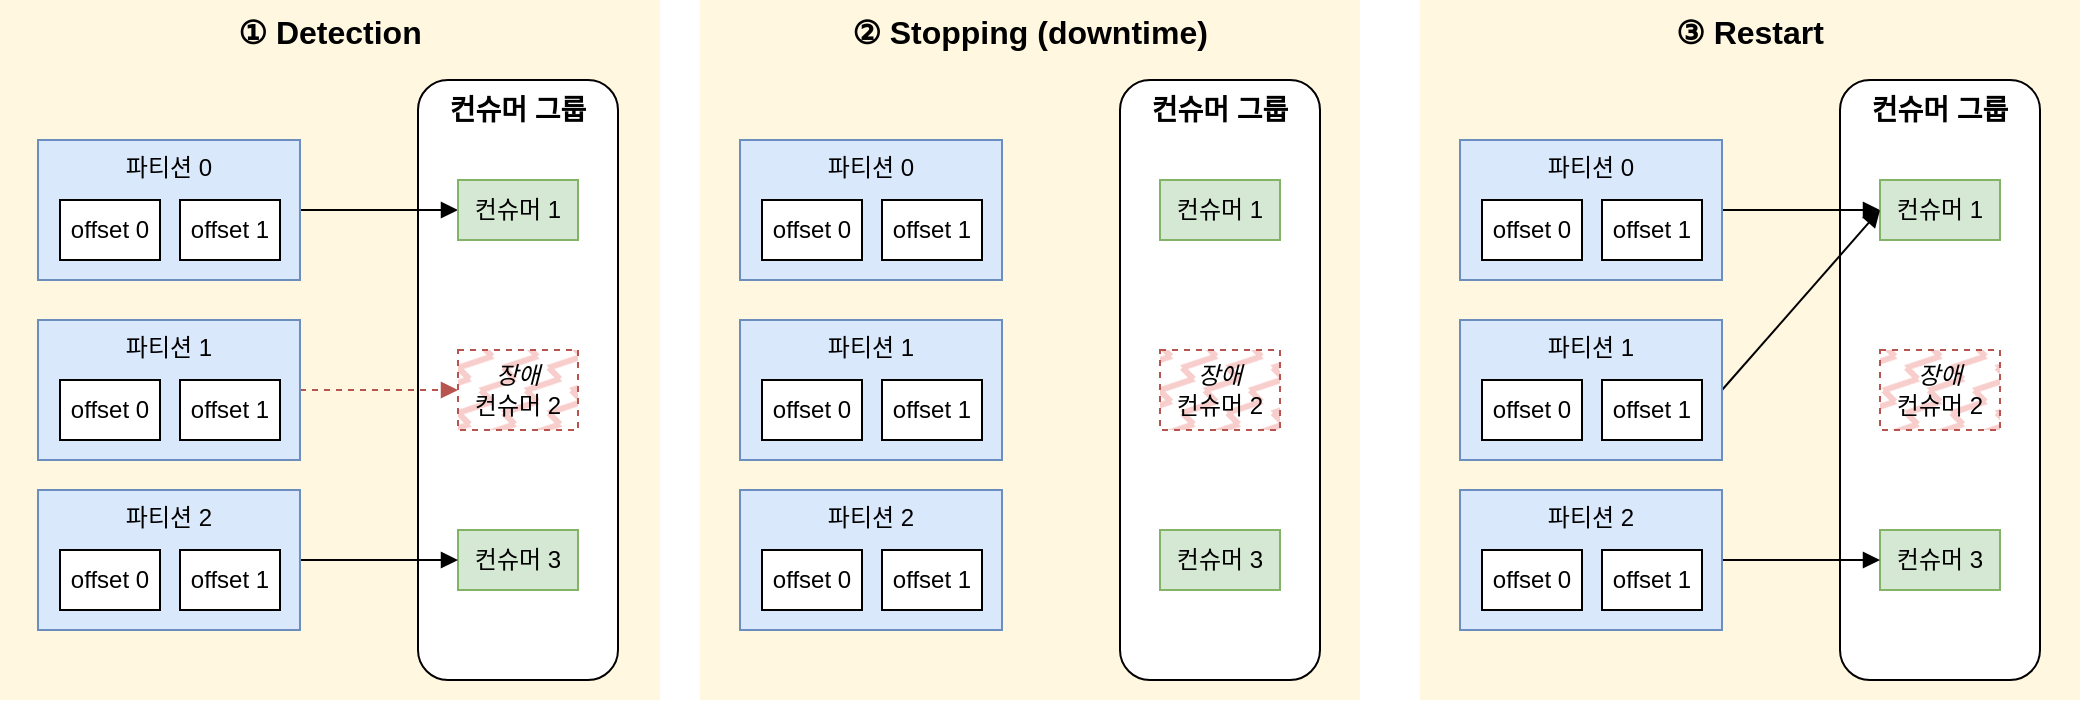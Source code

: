<mxfile version="24.7.5">
  <diagram name="페이지-1" id="JwkCMdGUQ6pamUUd80HF">
    <mxGraphModel dx="1114" dy="821" grid="1" gridSize="10" guides="1" tooltips="1" connect="1" arrows="1" fold="1" page="1" pageScale="1" pageWidth="827" pageHeight="1169" math="0" shadow="0">
      <root>
        <mxCell id="0" />
        <mxCell id="1" parent="0" />
        <mxCell id="rM2fFCU4uVXhx92QX7gX-1" value="③ Restart" style="rounded=0;whiteSpace=wrap;html=1;fillColor=#fff2cc;strokeColor=none;opacity=60;verticalAlign=top;fontStyle=1;fontSize=16;" vertex="1" parent="1">
          <mxGeometry x="720" y="50" width="330" height="350" as="geometry" />
        </mxCell>
        <mxCell id="rM2fFCU4uVXhx92QX7gX-2" value="② Stopping (downtime)" style="rounded=0;whiteSpace=wrap;html=1;fillColor=#fff2cc;strokeColor=none;opacity=60;verticalAlign=top;fontStyle=1;fontSize=16;" vertex="1" parent="1">
          <mxGeometry x="360" y="50" width="330" height="350" as="geometry" />
        </mxCell>
        <mxCell id="rM2fFCU4uVXhx92QX7gX-3" value="① Detection" style="rounded=0;whiteSpace=wrap;html=1;fillColor=#fff2cc;strokeColor=none;opacity=60;verticalAlign=top;fontStyle=1;fontSize=16;" vertex="1" parent="1">
          <mxGeometry x="10" y="50" width="330" height="350" as="geometry" />
        </mxCell>
        <mxCell id="rM2fFCU4uVXhx92QX7gX-4" value="컨슈머 그룹" style="rounded=1;whiteSpace=wrap;html=1;verticalAlign=top;horizontal=1;fontStyle=1;fontSize=14;" vertex="1" parent="1">
          <mxGeometry x="219" y="90" width="100" height="300" as="geometry" />
        </mxCell>
        <mxCell id="rM2fFCU4uVXhx92QX7gX-5" style="edgeStyle=orthogonalEdgeStyle;rounded=0;orthogonalLoop=1;jettySize=auto;html=1;entryX=0;entryY=0.5;entryDx=0;entryDy=0;endArrow=block;endFill=1;" edge="1" parent="1" source="rM2fFCU4uVXhx92QX7gX-6" target="rM2fFCU4uVXhx92QX7gX-11">
          <mxGeometry relative="1" as="geometry" />
        </mxCell>
        <mxCell id="rM2fFCU4uVXhx92QX7gX-6" value="파티션 0" style="rounded=0;whiteSpace=wrap;html=1;fillColor=#dae8fc;strokeColor=#6c8ebf;verticalAlign=top;" vertex="1" parent="1">
          <mxGeometry x="29" y="120" width="131" height="70" as="geometry" />
        </mxCell>
        <mxCell id="rM2fFCU4uVXhx92QX7gX-11" value="컨슈머 1" style="rounded=0;whiteSpace=wrap;html=1;fillColor=#d5e8d4;strokeColor=#82b366;" vertex="1" parent="1">
          <mxGeometry x="239" y="140" width="60" height="30" as="geometry" />
        </mxCell>
        <mxCell id="rM2fFCU4uVXhx92QX7gX-12" value="&lt;div&gt;&lt;i&gt;장애&lt;/i&gt;&lt;/div&gt;컨슈머 2" style="rounded=0;whiteSpace=wrap;html=1;fillColor=#f8cecc;strokeColor=#b85450;fillStyle=zigzag-line;dashed=1;" vertex="1" parent="1">
          <mxGeometry x="239" y="225" width="60" height="40" as="geometry" />
        </mxCell>
        <mxCell id="rM2fFCU4uVXhx92QX7gX-13" value="&lt;div&gt;컨슈머 3&lt;/div&gt;" style="rounded=0;whiteSpace=wrap;html=1;fillColor=#d5e8d4;strokeColor=#82b366;" vertex="1" parent="1">
          <mxGeometry x="239" y="315" width="60" height="30" as="geometry" />
        </mxCell>
        <mxCell id="rM2fFCU4uVXhx92QX7gX-35" value="offset 0" style="rounded=0;whiteSpace=wrap;html=1;" vertex="1" parent="1">
          <mxGeometry x="40" y="150" width="50" height="30" as="geometry" />
        </mxCell>
        <mxCell id="rM2fFCU4uVXhx92QX7gX-36" value="offset 1" style="rounded=0;whiteSpace=wrap;html=1;" vertex="1" parent="1">
          <mxGeometry x="100" y="150" width="50" height="30" as="geometry" />
        </mxCell>
        <mxCell id="rM2fFCU4uVXhx92QX7gX-43" style="edgeStyle=orthogonalEdgeStyle;rounded=0;orthogonalLoop=1;jettySize=auto;html=1;endArrow=block;endFill=1;dashed=1;fillColor=#f8cecc;strokeColor=#b85450;" edge="1" parent="1" source="rM2fFCU4uVXhx92QX7gX-37" target="rM2fFCU4uVXhx92QX7gX-12">
          <mxGeometry relative="1" as="geometry" />
        </mxCell>
        <mxCell id="rM2fFCU4uVXhx92QX7gX-37" value="파티션 1" style="rounded=0;whiteSpace=wrap;html=1;fillColor=#dae8fc;strokeColor=#6c8ebf;verticalAlign=top;" vertex="1" parent="1">
          <mxGeometry x="29" y="210" width="131" height="70" as="geometry" />
        </mxCell>
        <mxCell id="rM2fFCU4uVXhx92QX7gX-38" value="offset 0" style="rounded=0;whiteSpace=wrap;html=1;" vertex="1" parent="1">
          <mxGeometry x="40" y="240" width="50" height="30" as="geometry" />
        </mxCell>
        <mxCell id="rM2fFCU4uVXhx92QX7gX-39" value="offset 1" style="rounded=0;whiteSpace=wrap;html=1;" vertex="1" parent="1">
          <mxGeometry x="100" y="240" width="50" height="30" as="geometry" />
        </mxCell>
        <mxCell id="rM2fFCU4uVXhx92QX7gX-44" style="edgeStyle=orthogonalEdgeStyle;rounded=0;orthogonalLoop=1;jettySize=auto;html=1;entryX=0;entryY=0.5;entryDx=0;entryDy=0;endArrow=block;endFill=1;" edge="1" parent="1" source="rM2fFCU4uVXhx92QX7gX-40" target="rM2fFCU4uVXhx92QX7gX-13">
          <mxGeometry relative="1" as="geometry" />
        </mxCell>
        <mxCell id="rM2fFCU4uVXhx92QX7gX-40" value="파티션 2" style="rounded=0;whiteSpace=wrap;html=1;fillColor=#dae8fc;strokeColor=#6c8ebf;verticalAlign=top;" vertex="1" parent="1">
          <mxGeometry x="29" y="295" width="131" height="70" as="geometry" />
        </mxCell>
        <mxCell id="rM2fFCU4uVXhx92QX7gX-41" value="offset 0" style="rounded=0;whiteSpace=wrap;html=1;" vertex="1" parent="1">
          <mxGeometry x="40" y="325" width="50" height="30" as="geometry" />
        </mxCell>
        <mxCell id="rM2fFCU4uVXhx92QX7gX-42" value="offset 1" style="rounded=0;whiteSpace=wrap;html=1;" vertex="1" parent="1">
          <mxGeometry x="100" y="325" width="50" height="30" as="geometry" />
        </mxCell>
        <mxCell id="rM2fFCU4uVXhx92QX7gX-45" value="컨슈머 그룹" style="rounded=1;whiteSpace=wrap;html=1;verticalAlign=top;horizontal=1;fontStyle=1;fontSize=14;" vertex="1" parent="1">
          <mxGeometry x="570" y="90" width="100" height="300" as="geometry" />
        </mxCell>
        <mxCell id="rM2fFCU4uVXhx92QX7gX-47" value="파티션 0" style="rounded=0;whiteSpace=wrap;html=1;fillColor=#dae8fc;strokeColor=#6c8ebf;verticalAlign=top;" vertex="1" parent="1">
          <mxGeometry x="380" y="120" width="131" height="70" as="geometry" />
        </mxCell>
        <mxCell id="rM2fFCU4uVXhx92QX7gX-48" value="컨슈머 1" style="rounded=0;whiteSpace=wrap;html=1;fillColor=#d5e8d4;strokeColor=#82b366;" vertex="1" parent="1">
          <mxGeometry x="590" y="140" width="60" height="30" as="geometry" />
        </mxCell>
        <mxCell id="rM2fFCU4uVXhx92QX7gX-49" value="&lt;div&gt;&lt;i&gt;장애&lt;/i&gt;&lt;/div&gt;컨슈머 2" style="rounded=0;whiteSpace=wrap;html=1;fillColor=#f8cecc;strokeColor=#b85450;fillStyle=zigzag-line;dashed=1;" vertex="1" parent="1">
          <mxGeometry x="590" y="225" width="60" height="40" as="geometry" />
        </mxCell>
        <mxCell id="rM2fFCU4uVXhx92QX7gX-50" value="&lt;div&gt;컨슈머 3&lt;/div&gt;" style="rounded=0;whiteSpace=wrap;html=1;fillColor=#d5e8d4;strokeColor=#82b366;" vertex="1" parent="1">
          <mxGeometry x="590" y="315" width="60" height="30" as="geometry" />
        </mxCell>
        <mxCell id="rM2fFCU4uVXhx92QX7gX-51" value="offset 0" style="rounded=0;whiteSpace=wrap;html=1;" vertex="1" parent="1">
          <mxGeometry x="391" y="150" width="50" height="30" as="geometry" />
        </mxCell>
        <mxCell id="rM2fFCU4uVXhx92QX7gX-52" value="offset 1" style="rounded=0;whiteSpace=wrap;html=1;" vertex="1" parent="1">
          <mxGeometry x="451" y="150" width="50" height="30" as="geometry" />
        </mxCell>
        <mxCell id="rM2fFCU4uVXhx92QX7gX-54" value="파티션 1" style="rounded=0;whiteSpace=wrap;html=1;fillColor=#dae8fc;strokeColor=#6c8ebf;verticalAlign=top;" vertex="1" parent="1">
          <mxGeometry x="380" y="210" width="131" height="70" as="geometry" />
        </mxCell>
        <mxCell id="rM2fFCU4uVXhx92QX7gX-55" value="offset 0" style="rounded=0;whiteSpace=wrap;html=1;" vertex="1" parent="1">
          <mxGeometry x="391" y="240" width="50" height="30" as="geometry" />
        </mxCell>
        <mxCell id="rM2fFCU4uVXhx92QX7gX-56" value="offset 1" style="rounded=0;whiteSpace=wrap;html=1;" vertex="1" parent="1">
          <mxGeometry x="451" y="240" width="50" height="30" as="geometry" />
        </mxCell>
        <mxCell id="rM2fFCU4uVXhx92QX7gX-58" value="파티션 2" style="rounded=0;whiteSpace=wrap;html=1;fillColor=#dae8fc;strokeColor=#6c8ebf;verticalAlign=top;" vertex="1" parent="1">
          <mxGeometry x="380" y="295" width="131" height="70" as="geometry" />
        </mxCell>
        <mxCell id="rM2fFCU4uVXhx92QX7gX-59" value="offset 0" style="rounded=0;whiteSpace=wrap;html=1;" vertex="1" parent="1">
          <mxGeometry x="391" y="325" width="50" height="30" as="geometry" />
        </mxCell>
        <mxCell id="rM2fFCU4uVXhx92QX7gX-60" value="offset 1" style="rounded=0;whiteSpace=wrap;html=1;" vertex="1" parent="1">
          <mxGeometry x="451" y="325" width="50" height="30" as="geometry" />
        </mxCell>
        <mxCell id="rM2fFCU4uVXhx92QX7gX-61" value="컨슈머 그룹" style="rounded=1;whiteSpace=wrap;html=1;verticalAlign=top;horizontal=1;fontStyle=1;fontSize=14;" vertex="1" parent="1">
          <mxGeometry x="930" y="90" width="100" height="300" as="geometry" />
        </mxCell>
        <mxCell id="rM2fFCU4uVXhx92QX7gX-74" style="edgeStyle=orthogonalEdgeStyle;rounded=0;orthogonalLoop=1;jettySize=auto;html=1;entryX=0;entryY=0.5;entryDx=0;entryDy=0;endArrow=block;endFill=1;" edge="1" parent="1" source="rM2fFCU4uVXhx92QX7gX-62" target="rM2fFCU4uVXhx92QX7gX-63">
          <mxGeometry relative="1" as="geometry" />
        </mxCell>
        <mxCell id="rM2fFCU4uVXhx92QX7gX-62" value="파티션 0" style="rounded=0;whiteSpace=wrap;html=1;fillColor=#dae8fc;strokeColor=#6c8ebf;verticalAlign=top;" vertex="1" parent="1">
          <mxGeometry x="740" y="120" width="131" height="70" as="geometry" />
        </mxCell>
        <mxCell id="rM2fFCU4uVXhx92QX7gX-63" value="컨슈머 1" style="rounded=0;whiteSpace=wrap;html=1;fillColor=#d5e8d4;strokeColor=#82b366;" vertex="1" parent="1">
          <mxGeometry x="950" y="140" width="60" height="30" as="geometry" />
        </mxCell>
        <mxCell id="rM2fFCU4uVXhx92QX7gX-64" value="&lt;div&gt;&lt;i&gt;장애&lt;/i&gt;&lt;/div&gt;컨슈머 2" style="rounded=0;whiteSpace=wrap;html=1;fillColor=#f8cecc;strokeColor=#b85450;fillStyle=zigzag-line;dashed=1;" vertex="1" parent="1">
          <mxGeometry x="950" y="225" width="60" height="40" as="geometry" />
        </mxCell>
        <mxCell id="rM2fFCU4uVXhx92QX7gX-65" value="&lt;div&gt;컨슈머 3&lt;/div&gt;" style="rounded=0;whiteSpace=wrap;html=1;fillColor=#d5e8d4;strokeColor=#82b366;" vertex="1" parent="1">
          <mxGeometry x="950" y="315" width="60" height="30" as="geometry" />
        </mxCell>
        <mxCell id="rM2fFCU4uVXhx92QX7gX-66" value="offset 0" style="rounded=0;whiteSpace=wrap;html=1;" vertex="1" parent="1">
          <mxGeometry x="751" y="150" width="50" height="30" as="geometry" />
        </mxCell>
        <mxCell id="rM2fFCU4uVXhx92QX7gX-67" value="offset 1" style="rounded=0;whiteSpace=wrap;html=1;" vertex="1" parent="1">
          <mxGeometry x="811" y="150" width="50" height="30" as="geometry" />
        </mxCell>
        <mxCell id="rM2fFCU4uVXhx92QX7gX-75" style="rounded=0;orthogonalLoop=1;jettySize=auto;html=1;entryX=0;entryY=0.5;entryDx=0;entryDy=0;endArrow=block;endFill=1;exitX=1;exitY=0.5;exitDx=0;exitDy=0;" edge="1" parent="1" source="rM2fFCU4uVXhx92QX7gX-68" target="rM2fFCU4uVXhx92QX7gX-63">
          <mxGeometry relative="1" as="geometry" />
        </mxCell>
        <mxCell id="rM2fFCU4uVXhx92QX7gX-68" value="파티션 1" style="rounded=0;whiteSpace=wrap;html=1;fillColor=#dae8fc;strokeColor=#6c8ebf;verticalAlign=top;" vertex="1" parent="1">
          <mxGeometry x="740" y="210" width="131" height="70" as="geometry" />
        </mxCell>
        <mxCell id="rM2fFCU4uVXhx92QX7gX-69" value="offset 0" style="rounded=0;whiteSpace=wrap;html=1;" vertex="1" parent="1">
          <mxGeometry x="751" y="240" width="50" height="30" as="geometry" />
        </mxCell>
        <mxCell id="rM2fFCU4uVXhx92QX7gX-70" value="offset 1" style="rounded=0;whiteSpace=wrap;html=1;" vertex="1" parent="1">
          <mxGeometry x="811" y="240" width="50" height="30" as="geometry" />
        </mxCell>
        <mxCell id="rM2fFCU4uVXhx92QX7gX-76" style="edgeStyle=orthogonalEdgeStyle;rounded=0;orthogonalLoop=1;jettySize=auto;html=1;entryX=0;entryY=0.5;entryDx=0;entryDy=0;endArrow=block;endFill=1;" edge="1" parent="1" source="rM2fFCU4uVXhx92QX7gX-71" target="rM2fFCU4uVXhx92QX7gX-65">
          <mxGeometry relative="1" as="geometry" />
        </mxCell>
        <mxCell id="rM2fFCU4uVXhx92QX7gX-71" value="파티션 2" style="rounded=0;whiteSpace=wrap;html=1;fillColor=#dae8fc;strokeColor=#6c8ebf;verticalAlign=top;" vertex="1" parent="1">
          <mxGeometry x="740" y="295" width="131" height="70" as="geometry" />
        </mxCell>
        <mxCell id="rM2fFCU4uVXhx92QX7gX-72" value="offset 0" style="rounded=0;whiteSpace=wrap;html=1;" vertex="1" parent="1">
          <mxGeometry x="751" y="325" width="50" height="30" as="geometry" />
        </mxCell>
        <mxCell id="rM2fFCU4uVXhx92QX7gX-73" value="offset 1" style="rounded=0;whiteSpace=wrap;html=1;" vertex="1" parent="1">
          <mxGeometry x="811" y="325" width="50" height="30" as="geometry" />
        </mxCell>
      </root>
    </mxGraphModel>
  </diagram>
</mxfile>
